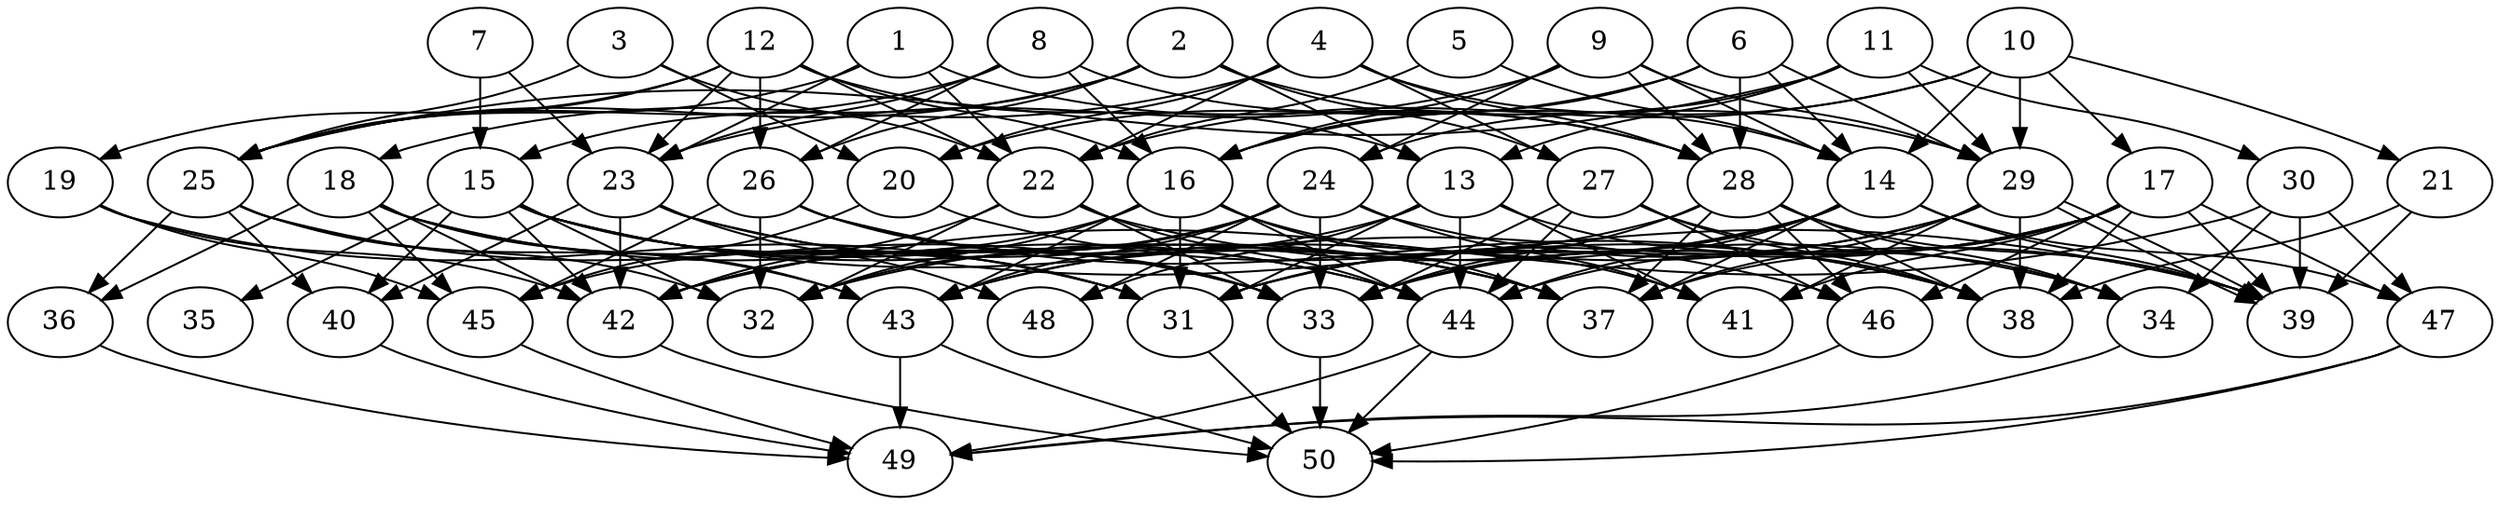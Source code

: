 // DAG automatically generated by daggen at Thu Oct  3 14:07:57 2019
// ./daggen --dot -n 50 --ccr 0.3 --fat 0.7 --regular 0.7 --density 0.5 --mindata 5242880 --maxdata 52428800 
digraph G {
  1 [size="151650987", alpha="0.14", expect_size="45495296"] 
  1 -> 22 [size ="45495296"]
  1 -> 23 [size ="45495296"]
  1 -> 25 [size ="45495296"]
  1 -> 28 [size ="45495296"]
  2 [size="161078613", alpha="0.12", expect_size="48323584"] 
  2 -> 13 [size ="48323584"]
  2 -> 15 [size ="48323584"]
  2 -> 25 [size ="48323584"]
  2 -> 26 [size ="48323584"]
  2 -> 27 [size ="48323584"]
  2 -> 29 [size ="48323584"]
  3 [size="28235093", alpha="0.04", expect_size="8470528"] 
  3 -> 20 [size ="8470528"]
  3 -> 22 [size ="8470528"]
  3 -> 25 [size ="8470528"]
  4 [size="131543040", alpha="0.01", expect_size="39462912"] 
  4 -> 14 [size ="39462912"]
  4 -> 18 [size ="39462912"]
  4 -> 20 [size ="39462912"]
  4 -> 22 [size ="39462912"]
  4 -> 27 [size ="39462912"]
  4 -> 28 [size ="39462912"]
  5 [size="121702400", alpha="0.15", expect_size="36510720"] 
  5 -> 14 [size ="36510720"]
  5 -> 22 [size ="36510720"]
  6 [size="118340267", alpha="0.05", expect_size="35502080"] 
  6 -> 14 [size ="35502080"]
  6 -> 16 [size ="35502080"]
  6 -> 20 [size ="35502080"]
  6 -> 28 [size ="35502080"]
  6 -> 29 [size ="35502080"]
  7 [size="41987413", alpha="0.09", expect_size="12596224"] 
  7 -> 15 [size ="12596224"]
  7 -> 23 [size ="12596224"]
  8 [size="131406507", alpha="0.14", expect_size="39421952"] 
  8 -> 16 [size ="39421952"]
  8 -> 23 [size ="39421952"]
  8 -> 25 [size ="39421952"]
  8 -> 26 [size ="39421952"]
  8 -> 28 [size ="39421952"]
  9 [size="21326507", alpha="0.00", expect_size="6397952"] 
  9 -> 14 [size ="6397952"]
  9 -> 16 [size ="6397952"]
  9 -> 23 [size ="6397952"]
  9 -> 24 [size ="6397952"]
  9 -> 28 [size ="6397952"]
  9 -> 29 [size ="6397952"]
  10 [size="54582613", alpha="0.18", expect_size="16374784"] 
  10 -> 14 [size ="16374784"]
  10 -> 16 [size ="16374784"]
  10 -> 17 [size ="16374784"]
  10 -> 21 [size ="16374784"]
  10 -> 22 [size ="16374784"]
  10 -> 29 [size ="16374784"]
  11 [size="151575893", alpha="0.02", expect_size="45472768"] 
  11 -> 13 [size ="45472768"]
  11 -> 24 [size ="45472768"]
  11 -> 25 [size ="45472768"]
  11 -> 29 [size ="45472768"]
  11 -> 30 [size ="45472768"]
  12 [size="105833813", alpha="0.17", expect_size="31750144"] 
  12 -> 13 [size ="31750144"]
  12 -> 16 [size ="31750144"]
  12 -> 19 [size ="31750144"]
  12 -> 22 [size ="31750144"]
  12 -> 23 [size ="31750144"]
  12 -> 25 [size ="31750144"]
  12 -> 26 [size ="31750144"]
  13 [size="39877973", alpha="0.12", expect_size="11963392"] 
  13 -> 31 [size ="11963392"]
  13 -> 38 [size ="11963392"]
  13 -> 41 [size ="11963392"]
  13 -> 42 [size ="11963392"]
  13 -> 44 [size ="11963392"]
  13 -> 48 [size ="11963392"]
  14 [size="71150933", alpha="0.06", expect_size="21345280"] 
  14 -> 31 [size ="21345280"]
  14 -> 32 [size ="21345280"]
  14 -> 33 [size ="21345280"]
  14 -> 37 [size ="21345280"]
  14 -> 39 [size ="21345280"]
  14 -> 44 [size ="21345280"]
  14 -> 47 [size ="21345280"]
  15 [size="80325973", alpha="0.09", expect_size="24097792"] 
  15 -> 31 [size ="24097792"]
  15 -> 32 [size ="24097792"]
  15 -> 33 [size ="24097792"]
  15 -> 35 [size ="24097792"]
  15 -> 37 [size ="24097792"]
  15 -> 40 [size ="24097792"]
  15 -> 42 [size ="24097792"]
  15 -> 44 [size ="24097792"]
  15 -> 46 [size ="24097792"]
  16 [size="43653120", alpha="0.00", expect_size="13095936"] 
  16 -> 31 [size ="13095936"]
  16 -> 32 [size ="13095936"]
  16 -> 37 [size ="13095936"]
  16 -> 41 [size ="13095936"]
  16 -> 43 [size ="13095936"]
  16 -> 44 [size ="13095936"]
  16 -> 45 [size ="13095936"]
  17 [size="79360000", alpha="0.19", expect_size="23808000"] 
  17 -> 31 [size ="23808000"]
  17 -> 33 [size ="23808000"]
  17 -> 37 [size ="23808000"]
  17 -> 38 [size ="23808000"]
  17 -> 39 [size ="23808000"]
  17 -> 41 [size ="23808000"]
  17 -> 44 [size ="23808000"]
  17 -> 46 [size ="23808000"]
  17 -> 47 [size ="23808000"]
  18 [size="147985067", alpha="0.16", expect_size="44395520"] 
  18 -> 31 [size ="44395520"]
  18 -> 36 [size ="44395520"]
  18 -> 42 [size ="44395520"]
  18 -> 43 [size ="44395520"]
  18 -> 44 [size ="44395520"]
  18 -> 45 [size ="44395520"]
  19 [size="103430827", alpha="0.00", expect_size="31029248"] 
  19 -> 31 [size ="31029248"]
  19 -> 42 [size ="31029248"]
  19 -> 45 [size ="31029248"]
  20 [size="106468693", alpha="0.02", expect_size="31940608"] 
  20 -> 38 [size ="31940608"]
  20 -> 45 [size ="31940608"]
  21 [size="86807893", alpha="0.02", expect_size="26042368"] 
  21 -> 38 [size ="26042368"]
  21 -> 39 [size ="26042368"]
  22 [size="104540160", alpha="0.19", expect_size="31362048"] 
  22 -> 32 [size ="31362048"]
  22 -> 33 [size ="31362048"]
  22 -> 34 [size ="31362048"]
  22 -> 42 [size ="31362048"]
  22 -> 44 [size ="31362048"]
  23 [size="83616427", alpha="0.18", expect_size="25084928"] 
  23 -> 37 [size ="25084928"]
  23 -> 39 [size ="25084928"]
  23 -> 40 [size ="25084928"]
  23 -> 42 [size ="25084928"]
  23 -> 48 [size ="25084928"]
  24 [size="24456533", alpha="0.11", expect_size="7336960"] 
  24 -> 32 [size ="7336960"]
  24 -> 33 [size ="7336960"]
  24 -> 39 [size ="7336960"]
  24 -> 41 [size ="7336960"]
  24 -> 42 [size ="7336960"]
  24 -> 43 [size ="7336960"]
  24 -> 48 [size ="7336960"]
  25 [size="74997760", alpha="0.18", expect_size="22499328"] 
  25 -> 32 [size ="22499328"]
  25 -> 33 [size ="22499328"]
  25 -> 36 [size ="22499328"]
  25 -> 40 [size ="22499328"]
  25 -> 43 [size ="22499328"]
  26 [size="147380907", alpha="0.17", expect_size="44214272"] 
  26 -> 32 [size ="44214272"]
  26 -> 33 [size ="44214272"]
  26 -> 37 [size ="44214272"]
  26 -> 38 [size ="44214272"]
  26 -> 45 [size ="44214272"]
  27 [size="150162773", alpha="0.20", expect_size="45048832"] 
  27 -> 33 [size ="45048832"]
  27 -> 34 [size ="45048832"]
  27 -> 38 [size ="45048832"]
  27 -> 44 [size ="45048832"]
  27 -> 46 [size ="45048832"]
  28 [size="141428053", alpha="0.17", expect_size="42428416"] 
  28 -> 33 [size ="42428416"]
  28 -> 34 [size ="42428416"]
  28 -> 37 [size ="42428416"]
  28 -> 38 [size ="42428416"]
  28 -> 39 [size ="42428416"]
  28 -> 43 [size ="42428416"]
  28 -> 46 [size ="42428416"]
  29 [size="112165547", alpha="0.14", expect_size="33649664"] 
  29 -> 31 [size ="33649664"]
  29 -> 37 [size ="33649664"]
  29 -> 38 [size ="33649664"]
  29 -> 39 [size ="33649664"]
  29 -> 39 [size ="33649664"]
  29 -> 41 [size ="33649664"]
  29 -> 43 [size ="33649664"]
  30 [size="114428587", alpha="0.16", expect_size="34328576"] 
  30 -> 34 [size ="34328576"]
  30 -> 39 [size ="34328576"]
  30 -> 42 [size ="34328576"]
  30 -> 47 [size ="34328576"]
  31 [size="133471573", alpha="0.16", expect_size="40041472"] 
  31 -> 50 [size ="40041472"]
  32 [size="146186240", alpha="0.06", expect_size="43855872"] 
  33 [size="138895360", alpha="0.20", expect_size="41668608"] 
  33 -> 50 [size ="41668608"]
  34 [size="122354347", alpha="0.20", expect_size="36706304"] 
  34 -> 49 [size ="36706304"]
  35 [size="53350400", alpha="0.08", expect_size="16005120"] 
  36 [size="36106240", alpha="0.19", expect_size="10831872"] 
  36 -> 49 [size ="10831872"]
  37 [size="171485867", alpha="0.19", expect_size="51445760"] 
  38 [size="169434453", alpha="0.15", expect_size="50830336"] 
  39 [size="143885653", alpha="0.02", expect_size="43165696"] 
  40 [size="98689707", alpha="0.20", expect_size="29606912"] 
  40 -> 49 [size ="29606912"]
  41 [size="70949547", alpha="0.07", expect_size="21284864"] 
  42 [size="37488640", alpha="0.05", expect_size="11246592"] 
  42 -> 50 [size ="11246592"]
  43 [size="86657707", alpha="0.12", expect_size="25997312"] 
  43 -> 49 [size ="25997312"]
  43 -> 50 [size ="25997312"]
  44 [size="83578880", alpha="0.19", expect_size="25073664"] 
  44 -> 49 [size ="25073664"]
  44 -> 50 [size ="25073664"]
  45 [size="81926827", alpha="0.14", expect_size="24578048"] 
  45 -> 49 [size ="24578048"]
  46 [size="144554667", alpha="0.05", expect_size="43366400"] 
  46 -> 50 [size ="43366400"]
  47 [size="140356267", alpha="0.13", expect_size="42106880"] 
  47 -> 49 [size ="42106880"]
  47 -> 50 [size ="42106880"]
  48 [size="131211947", alpha="0.17", expect_size="39363584"] 
  49 [size="90347520", alpha="0.13", expect_size="27104256"] 
  50 [size="103717547", alpha="0.01", expect_size="31115264"] 
}
